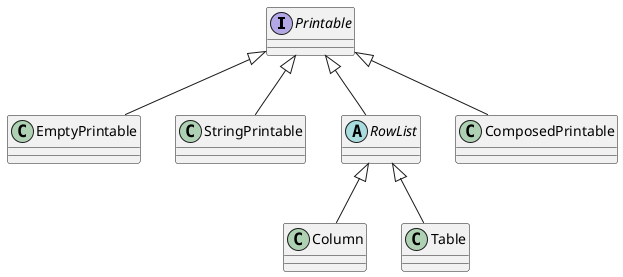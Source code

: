 @startuml

interface Printable {
}

class EmptyPrintable {
}

class StringPrintable {
}

abstract class RowList {
}

class ComposedPrintable {
}

class Column {
}

class Table {
}

Printable ^-- EmptyPrintable
Printable ^-- StringPrintable
Printable ^-- RowList
Printable ^-- ComposedPrintable
RowList ^-- Column
RowList ^-- Table

@enduml